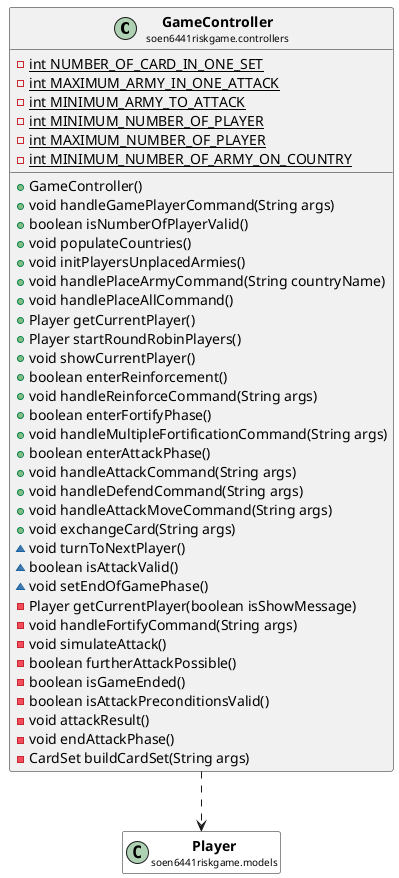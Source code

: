 @startuml

skinparam svgLinkTarget _parent
skinparam linetype ortho
set namespaceSeparator none
class "<b><size:14>GameController</b>\n<size:10>soen6441riskgame.controllers" as soen6441riskgame.controllers.GameController  [[../../soen6441riskgame/controllers/GameController.html{soen6441riskgame.controllers.GameController}]] {
{static} -int NUMBER_OF_CARD_IN_ONE_SET
{static} -int MAXIMUM_ARMY_IN_ONE_ATTACK
{static} -int MINIMUM_ARMY_TO_ATTACK
{static} -int MINIMUM_NUMBER_OF_PLAYER
{static} -int MAXIMUM_NUMBER_OF_PLAYER
{static} -int MINIMUM_NUMBER_OF_ARMY_ON_COUNTRY
+GameController()
+void handleGamePlayerCommand(String args)
+boolean isNumberOfPlayerValid()
+void populateCountries()
+void initPlayersUnplacedArmies()
+void handlePlaceArmyCommand(String countryName)
+void handlePlaceAllCommand()
+Player getCurrentPlayer()
+Player startRoundRobinPlayers()
+void showCurrentPlayer()
+boolean enterReinforcement()
+void handleReinforceCommand(String args)
+boolean enterFortifyPhase()
+void handleMultipleFortificationCommand(String args)
+boolean enterAttackPhase()
+void handleAttackCommand(String args)
+void handleDefendCommand(String args)
+void handleAttackMoveCommand(String args)
+void exchangeCard(String args)
~void turnToNextPlayer()
~boolean isAttackValid()
~void setEndOfGamePhase()
-Player getCurrentPlayer(boolean isShowMessage)
-void handleFortifyCommand(String args)
-void simulateAttack()
-boolean furtherAttackPossible()
-boolean isGameEnded()
-boolean isAttackPreconditionsValid()
-void attackResult()
-void endAttackPhase()
-CardSet buildCardSet(String args)
}


class "<b><size:14>Player</b>\n<size:10>soen6441riskgame.models" as soen6441riskgame.models.Player  [[../../soen6441riskgame/models/Player.html{soen6441riskgame.models.Player}]] #white {
}

hide soen6441riskgame.models.Player fields
hide soen6441riskgame.models.Player methods

soen6441riskgame.controllers.GameController ..> soen6441riskgame.models.Player



@enduml
